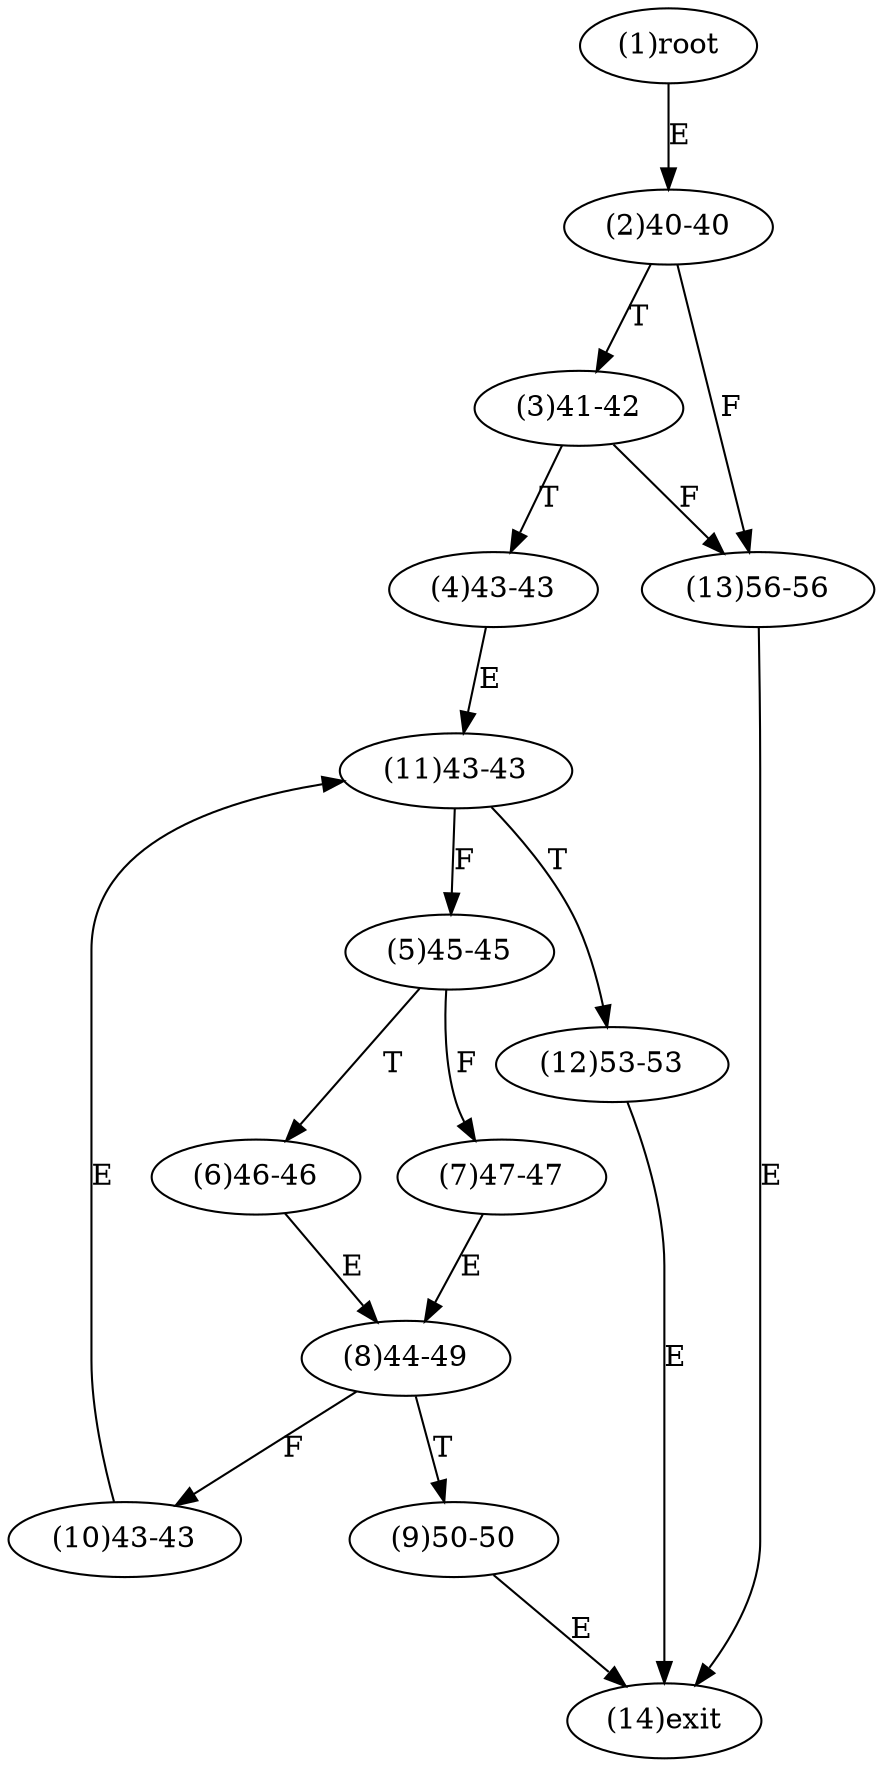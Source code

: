 digraph "" { 
1[ label="(1)root"];
2[ label="(2)40-40"];
3[ label="(3)41-42"];
4[ label="(4)43-43"];
5[ label="(5)45-45"];
6[ label="(6)46-46"];
7[ label="(7)47-47"];
8[ label="(8)44-49"];
9[ label="(9)50-50"];
10[ label="(10)43-43"];
11[ label="(11)43-43"];
12[ label="(12)53-53"];
13[ label="(13)56-56"];
14[ label="(14)exit"];
1->2[ label="E"];
2->13[ label="F"];
2->3[ label="T"];
3->13[ label="F"];
3->4[ label="T"];
4->11[ label="E"];
5->7[ label="F"];
5->6[ label="T"];
6->8[ label="E"];
7->8[ label="E"];
8->10[ label="F"];
8->9[ label="T"];
9->14[ label="E"];
10->11[ label="E"];
11->5[ label="F"];
11->12[ label="T"];
12->14[ label="E"];
13->14[ label="E"];
}